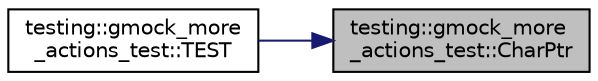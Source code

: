 digraph "testing::gmock_more_actions_test::CharPtr"
{
 // LATEX_PDF_SIZE
  bgcolor="transparent";
  edge [fontname="Helvetica",fontsize="10",labelfontname="Helvetica",labelfontsize="10"];
  node [fontname="Helvetica",fontsize="10",shape=record];
  rankdir="RL";
  Node1 [label="testing::gmock_more\l_actions_test::CharPtr",height=0.2,width=0.4,color="black", fillcolor="grey75", style="filled", fontcolor="black",tooltip=" "];
  Node1 -> Node2 [dir="back",color="midnightblue",fontsize="10",style="solid",fontname="Helvetica"];
  Node2 [label="testing::gmock_more\l_actions_test::TEST",height=0.2,width=0.4,color="black",URL="$namespacetesting_1_1gmock__more__actions__test.html#af4756ff87444dc6deb438a350ab5527f",tooltip=" "];
}
